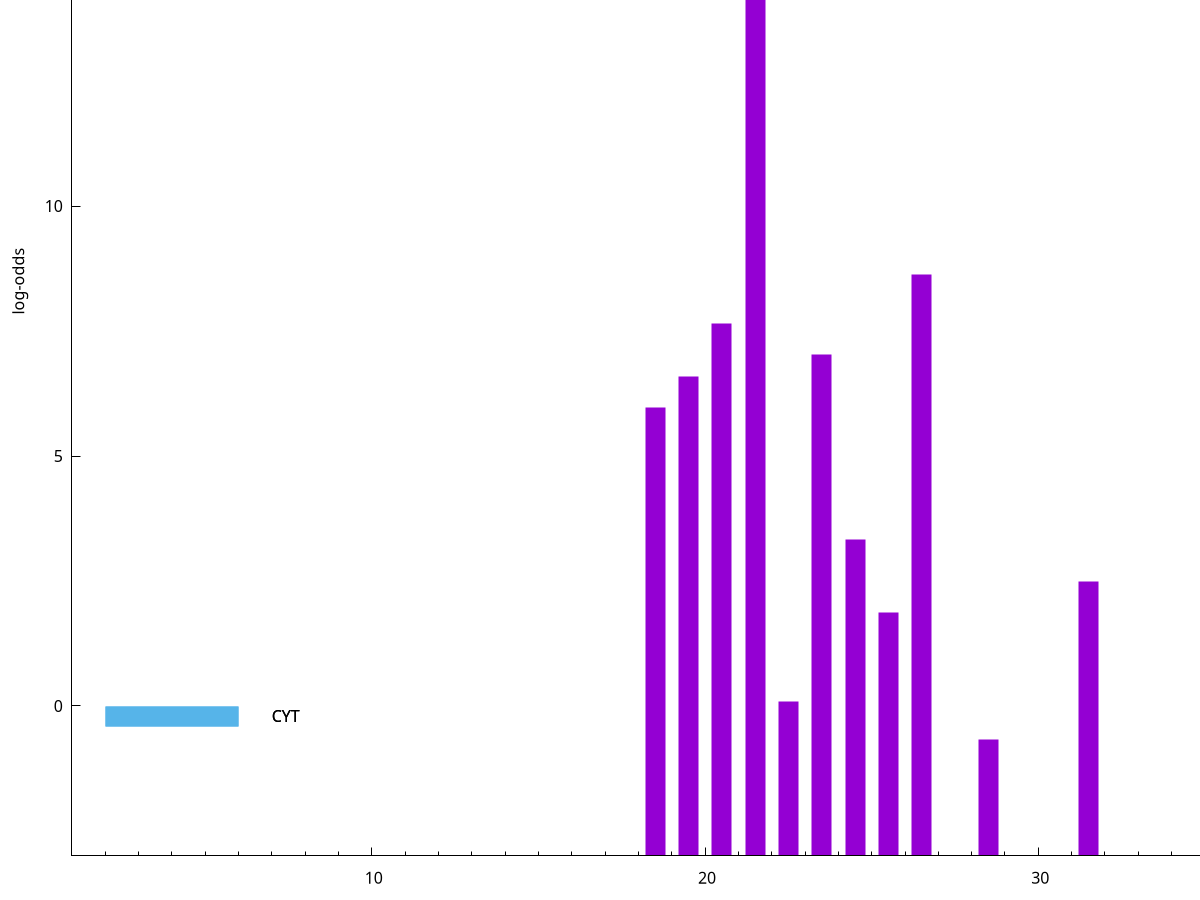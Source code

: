 set title "LipoP predictions for SRR4017929.gff"
set size 2., 1.4
set xrange [1:70] 
set mxtics 10
set yrange [-3:20]
set y2range [0:23]
set ylabel "log-odds"
set term postscript eps color solid "Helvetica" 30
set output "SRR4017929.gff46.eps"
set arrow from 2,18.5081 to 6,18.5081 nohead lt 1 lw 20
set label "SpI" at 7,18.5081
set arrow from 2,-0.200913 to 6,-0.200913 nohead lt 3 lw 20
set label "CYT" at 7,-0.200913
set arrow from 2,-0.200913 to 6,-0.200913 nohead lt 3 lw 20
set label "CYT" at 7,-0.200913
set arrow from 2,18.5081 to 6,18.5081 nohead lt 1 lw 20
set label "SpI" at 7,18.5081
# NOTE: The scores below are the log-odds scores with the threshold
# NOTE: subtracted (a hack to make gnuplot make the histogram all
# NOTE: look nice).
plot "-" axes x1y2 title "" with impulses lt 1 lw 20
21.500000 21.504600
26.500000 11.639440
20.500000 10.657500
23.500000 10.025100
19.500000 9.591350
18.500000 8.966740
24.500000 6.335340
31.500000 5.491230
25.500000 4.863130
22.500000 3.087033
28.500000 2.338819
e
exit
